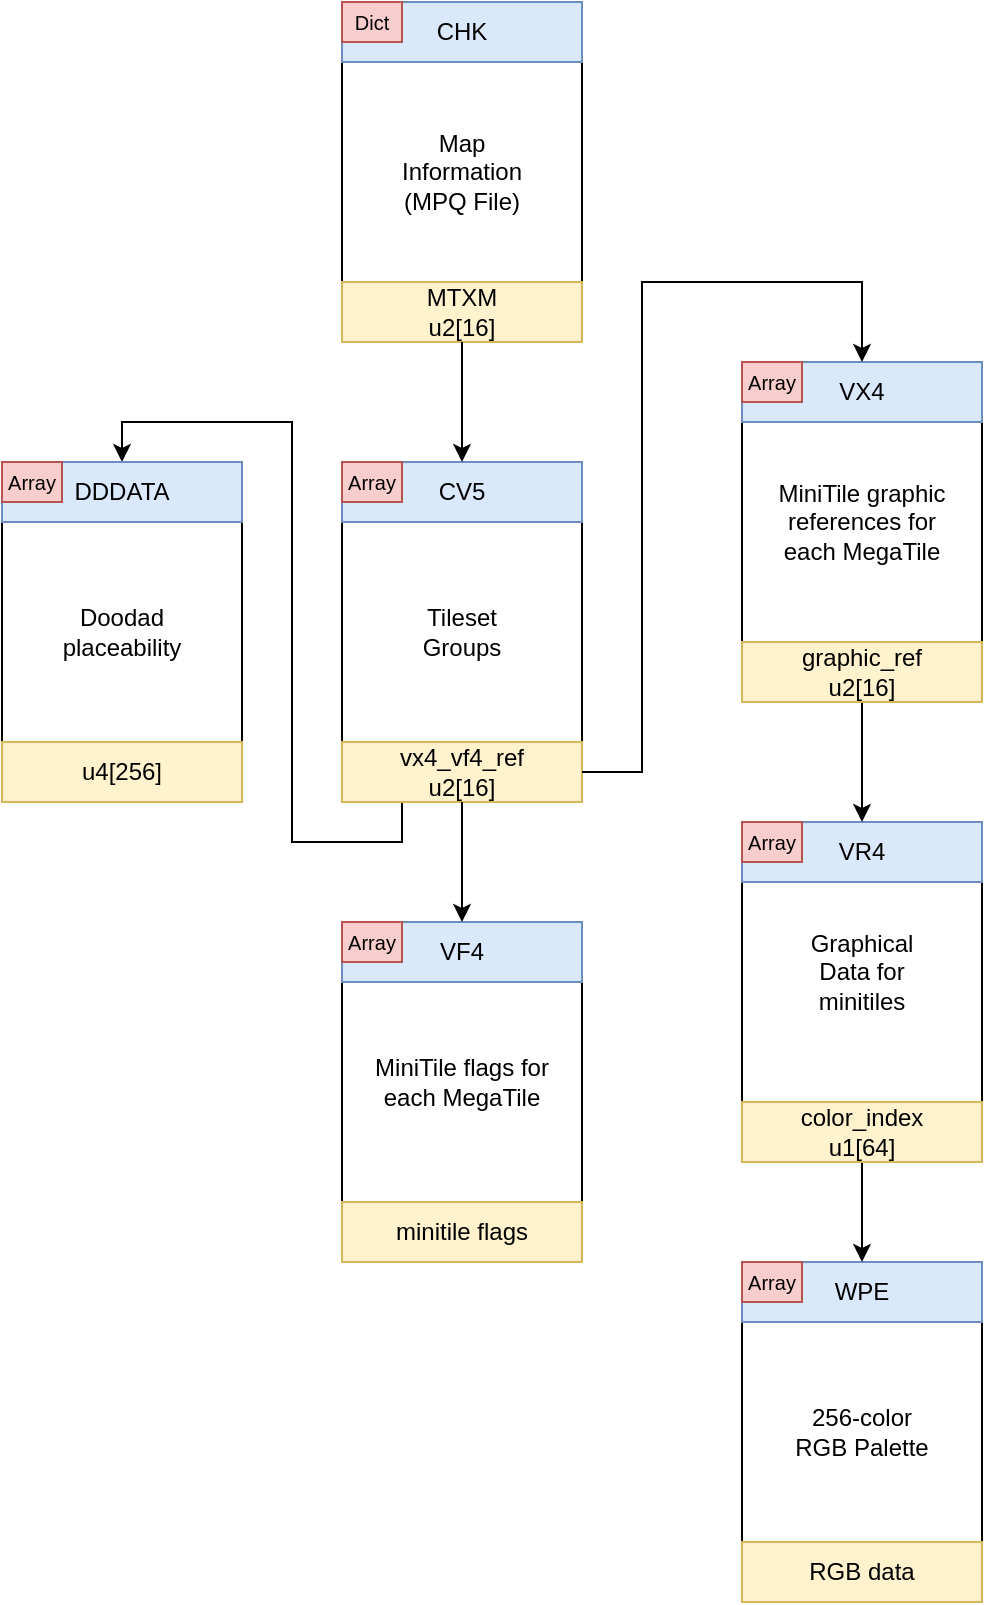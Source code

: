 <mxfile version="25.0.1">
  <diagram name="Seite-1" id="7351q9MtAz3J7EskulSJ">
    <mxGraphModel dx="1845" dy="1761" grid="1" gridSize="10" guides="1" tooltips="1" connect="1" arrows="1" fold="1" page="1" pageScale="1" pageWidth="827" pageHeight="1169" math="0" shadow="0">
      <root>
        <mxCell id="0" />
        <mxCell id="1" parent="0" />
        <mxCell id="4CX_WXpqvXqgN1A4HGdK-1" value="" style="rounded=0;whiteSpace=wrap;html=1;" vertex="1" parent="1">
          <mxGeometry x="150" y="140" width="120" height="170" as="geometry" />
        </mxCell>
        <mxCell id="4CX_WXpqvXqgN1A4HGdK-4" value="" style="rounded=0;whiteSpace=wrap;html=1;" vertex="1" parent="1">
          <mxGeometry x="150" y="370" width="120" height="170" as="geometry" />
        </mxCell>
        <mxCell id="4CX_WXpqvXqgN1A4HGdK-5" value="" style="rounded=0;whiteSpace=wrap;html=1;" vertex="1" parent="1">
          <mxGeometry x="350" y="90" width="120" height="170" as="geometry" />
        </mxCell>
        <mxCell id="4CX_WXpqvXqgN1A4HGdK-7" value="" style="rounded=0;whiteSpace=wrap;html=1;" vertex="1" parent="1">
          <mxGeometry x="350" y="320" width="120" height="170" as="geometry" />
        </mxCell>
        <mxCell id="4CX_WXpqvXqgN1A4HGdK-8" value="" style="rounded=0;whiteSpace=wrap;html=1;" vertex="1" parent="1">
          <mxGeometry x="350" y="540" width="120" height="170" as="geometry" />
        </mxCell>
        <mxCell id="4CX_WXpqvXqgN1A4HGdK-10" value="" style="rounded=0;whiteSpace=wrap;html=1;" vertex="1" parent="1">
          <mxGeometry x="150" y="-90" width="120" height="170" as="geometry" />
        </mxCell>
        <mxCell id="4CX_WXpqvXqgN1A4HGdK-11" value="CHK" style="rounded=0;whiteSpace=wrap;html=1;fillColor=#dae8fc;strokeColor=#6c8ebf;" vertex="1" parent="1">
          <mxGeometry x="150" y="-90" width="120" height="30" as="geometry" />
        </mxCell>
        <mxCell id="4CX_WXpqvXqgN1A4HGdK-12" value="CV5" style="rounded=0;whiteSpace=wrap;html=1;fillColor=#dae8fc;strokeColor=#6c8ebf;" vertex="1" parent="1">
          <mxGeometry x="150" y="140" width="120" height="30" as="geometry" />
        </mxCell>
        <mxCell id="4CX_WXpqvXqgN1A4HGdK-13" value="VF4" style="rounded=0;whiteSpace=wrap;html=1;fillColor=#dae8fc;strokeColor=#6c8ebf;" vertex="1" parent="1">
          <mxGeometry x="150" y="370" width="120" height="30" as="geometry" />
        </mxCell>
        <mxCell id="4CX_WXpqvXqgN1A4HGdK-14" value="VX4" style="rounded=0;whiteSpace=wrap;html=1;fillColor=#dae8fc;strokeColor=#6c8ebf;" vertex="1" parent="1">
          <mxGeometry x="350" y="90" width="120" height="30" as="geometry" />
        </mxCell>
        <mxCell id="4CX_WXpqvXqgN1A4HGdK-16" value="VR4" style="rounded=0;whiteSpace=wrap;html=1;fillColor=#dae8fc;strokeColor=#6c8ebf;" vertex="1" parent="1">
          <mxGeometry x="350" y="320" width="120" height="30" as="geometry" />
        </mxCell>
        <mxCell id="4CX_WXpqvXqgN1A4HGdK-18" value="WPE" style="rounded=0;whiteSpace=wrap;html=1;fillColor=#dae8fc;strokeColor=#6c8ebf;" vertex="1" parent="1">
          <mxGeometry x="350" y="540" width="120" height="30" as="geometry" />
        </mxCell>
        <mxCell id="4CX_WXpqvXqgN1A4HGdK-19" value="MTXM&lt;div&gt;u2[16]&lt;/div&gt;" style="rounded=0;whiteSpace=wrap;html=1;fillColor=#fff2cc;strokeColor=#d6b656;" vertex="1" parent="1">
          <mxGeometry x="150" y="50" width="120" height="30" as="geometry" />
        </mxCell>
        <mxCell id="4CX_WXpqvXqgN1A4HGdK-23" value="" style="endArrow=classic;html=1;rounded=0;exitX=0.5;exitY=1;exitDx=0;exitDy=0;entryX=0.5;entryY=0;entryDx=0;entryDy=0;" edge="1" parent="1" source="4CX_WXpqvXqgN1A4HGdK-19" target="4CX_WXpqvXqgN1A4HGdK-12">
          <mxGeometry width="50" height="50" relative="1" as="geometry">
            <mxPoint x="470" y="270" as="sourcePoint" />
            <mxPoint x="520" y="220" as="targetPoint" />
          </mxGeometry>
        </mxCell>
        <mxCell id="4CX_WXpqvXqgN1A4HGdK-42" style="edgeStyle=orthogonalEdgeStyle;rounded=0;orthogonalLoop=1;jettySize=auto;html=1;exitX=0.25;exitY=1;exitDx=0;exitDy=0;entryX=0.5;entryY=0;entryDx=0;entryDy=0;" edge="1" parent="1" source="4CX_WXpqvXqgN1A4HGdK-24" target="4CX_WXpqvXqgN1A4HGdK-40">
          <mxGeometry relative="1" as="geometry" />
        </mxCell>
        <mxCell id="4CX_WXpqvXqgN1A4HGdK-24" value="vx4_vf4_ref&lt;div&gt;u2[16]&lt;/div&gt;" style="rounded=0;whiteSpace=wrap;html=1;fillColor=#fff2cc;strokeColor=#d6b656;" vertex="1" parent="1">
          <mxGeometry x="150" y="280" width="120" height="30" as="geometry" />
        </mxCell>
        <mxCell id="4CX_WXpqvXqgN1A4HGdK-25" value="" style="endArrow=classic;html=1;rounded=0;exitX=0.5;exitY=1;exitDx=0;exitDy=0;entryX=0.5;entryY=0;entryDx=0;entryDy=0;" edge="1" parent="1" source="4CX_WXpqvXqgN1A4HGdK-24" target="4CX_WXpqvXqgN1A4HGdK-13">
          <mxGeometry width="50" height="50" relative="1" as="geometry">
            <mxPoint x="410" y="270" as="sourcePoint" />
            <mxPoint x="460" y="220" as="targetPoint" />
          </mxGeometry>
        </mxCell>
        <mxCell id="4CX_WXpqvXqgN1A4HGdK-26" value="" style="endArrow=classic;html=1;rounded=0;exitX=1;exitY=0.5;exitDx=0;exitDy=0;entryX=0.5;entryY=0;entryDx=0;entryDy=0;" edge="1" parent="1" source="4CX_WXpqvXqgN1A4HGdK-24" target="4CX_WXpqvXqgN1A4HGdK-14">
          <mxGeometry width="50" height="50" relative="1" as="geometry">
            <mxPoint x="410" y="270" as="sourcePoint" />
            <mxPoint x="460" y="220" as="targetPoint" />
            <Array as="points">
              <mxPoint x="300" y="295" />
              <mxPoint x="300" y="50" />
              <mxPoint x="410" y="50" />
            </Array>
          </mxGeometry>
        </mxCell>
        <mxCell id="4CX_WXpqvXqgN1A4HGdK-56" style="edgeStyle=orthogonalEdgeStyle;rounded=0;orthogonalLoop=1;jettySize=auto;html=1;exitX=0.5;exitY=1;exitDx=0;exitDy=0;entryX=0.5;entryY=0;entryDx=0;entryDy=0;" edge="1" parent="1" source="4CX_WXpqvXqgN1A4HGdK-28" target="4CX_WXpqvXqgN1A4HGdK-16">
          <mxGeometry relative="1" as="geometry" />
        </mxCell>
        <mxCell id="4CX_WXpqvXqgN1A4HGdK-28" value="graphic_ref&lt;div&gt;u2[16]&lt;/div&gt;" style="rounded=0;whiteSpace=wrap;html=1;fillColor=#fff2cc;strokeColor=#d6b656;" vertex="1" parent="1">
          <mxGeometry x="350" y="230" width="120" height="30" as="geometry" />
        </mxCell>
        <mxCell id="4CX_WXpqvXqgN1A4HGdK-58" style="edgeStyle=orthogonalEdgeStyle;rounded=0;orthogonalLoop=1;jettySize=auto;html=1;exitX=0.5;exitY=1;exitDx=0;exitDy=0;entryX=0.5;entryY=0;entryDx=0;entryDy=0;" edge="1" parent="1" source="4CX_WXpqvXqgN1A4HGdK-34" target="4CX_WXpqvXqgN1A4HGdK-18">
          <mxGeometry relative="1" as="geometry" />
        </mxCell>
        <mxCell id="4CX_WXpqvXqgN1A4HGdK-34" value="color_index&lt;div&gt;u1[64]&lt;/div&gt;" style="rounded=0;whiteSpace=wrap;html=1;fillColor=#fff2cc;strokeColor=#d6b656;" vertex="1" parent="1">
          <mxGeometry x="350" y="460" width="120" height="30" as="geometry" />
        </mxCell>
        <mxCell id="4CX_WXpqvXqgN1A4HGdK-35" value="RGB data" style="rounded=0;whiteSpace=wrap;html=1;fillColor=#fff2cc;strokeColor=#d6b656;" vertex="1" parent="1">
          <mxGeometry x="350" y="680" width="120" height="30" as="geometry" />
        </mxCell>
        <mxCell id="4CX_WXpqvXqgN1A4HGdK-36" value="minitile flags" style="rounded=0;whiteSpace=wrap;html=1;fillColor=#fff2cc;strokeColor=#d6b656;" vertex="1" parent="1">
          <mxGeometry x="150" y="510" width="120" height="30" as="geometry" />
        </mxCell>
        <mxCell id="4CX_WXpqvXqgN1A4HGdK-37" value="Map Information&lt;div&gt;(MPQ File)&lt;/div&gt;" style="text;html=1;align=center;verticalAlign=middle;whiteSpace=wrap;rounded=0;" vertex="1" parent="1">
          <mxGeometry x="180" y="-20" width="60" height="30" as="geometry" />
        </mxCell>
        <mxCell id="4CX_WXpqvXqgN1A4HGdK-38" value="Array" style="rounded=0;whiteSpace=wrap;html=1;fillColor=#f8cecc;strokeColor=#b85450;fontSize=10;" vertex="1" parent="1">
          <mxGeometry x="150" y="140" width="30" height="20" as="geometry" />
        </mxCell>
        <mxCell id="4CX_WXpqvXqgN1A4HGdK-39" value="" style="rounded=0;whiteSpace=wrap;html=1;" vertex="1" parent="1">
          <mxGeometry x="-20" y="140" width="120" height="170" as="geometry" />
        </mxCell>
        <mxCell id="4CX_WXpqvXqgN1A4HGdK-40" value="DDDATA" style="rounded=0;whiteSpace=wrap;html=1;fillColor=#dae8fc;strokeColor=#6c8ebf;" vertex="1" parent="1">
          <mxGeometry x="-20" y="140" width="120" height="30" as="geometry" />
        </mxCell>
        <mxCell id="4CX_WXpqvXqgN1A4HGdK-41" value="u4[256]" style="rounded=0;whiteSpace=wrap;html=1;fillColor=#fff2cc;strokeColor=#d6b656;" vertex="1" parent="1">
          <mxGeometry x="-20" y="280" width="120" height="30" as="geometry" />
        </mxCell>
        <mxCell id="4CX_WXpqvXqgN1A4HGdK-43" value="Array" style="rounded=0;whiteSpace=wrap;html=1;fillColor=#f8cecc;strokeColor=#b85450;fontSize=10;" vertex="1" parent="1">
          <mxGeometry x="350" y="90" width="30" height="20" as="geometry" />
        </mxCell>
        <mxCell id="4CX_WXpqvXqgN1A4HGdK-44" value="Array" style="rounded=0;whiteSpace=wrap;html=1;fillColor=#f8cecc;strokeColor=#b85450;fontSize=10;" vertex="1" parent="1">
          <mxGeometry x="350" y="320" width="30" height="20" as="geometry" />
        </mxCell>
        <mxCell id="4CX_WXpqvXqgN1A4HGdK-45" value="Array" style="rounded=0;whiteSpace=wrap;html=1;fillColor=#f8cecc;strokeColor=#b85450;fontSize=10;" vertex="1" parent="1">
          <mxGeometry x="350" y="540" width="30" height="20" as="geometry" />
        </mxCell>
        <mxCell id="4CX_WXpqvXqgN1A4HGdK-46" value="Array" style="rounded=0;whiteSpace=wrap;html=1;fillColor=#f8cecc;strokeColor=#b85450;fontSize=10;" vertex="1" parent="1">
          <mxGeometry x="150" y="370" width="30" height="20" as="geometry" />
        </mxCell>
        <mxCell id="4CX_WXpqvXqgN1A4HGdK-49" value="Array" style="rounded=0;whiteSpace=wrap;html=1;fillColor=#f8cecc;strokeColor=#b85450;fontSize=10;" vertex="1" parent="1">
          <mxGeometry x="-20" y="140" width="30" height="20" as="geometry" />
        </mxCell>
        <mxCell id="4CX_WXpqvXqgN1A4HGdK-50" value="Dict" style="rounded=0;whiteSpace=wrap;html=1;fillColor=#f8cecc;strokeColor=#b85450;fontSize=10;" vertex="1" parent="1">
          <mxGeometry x="150" y="-90" width="30" height="20" as="geometry" />
        </mxCell>
        <mxCell id="4CX_WXpqvXqgN1A4HGdK-51" value="Tileset Groups" style="text;html=1;align=center;verticalAlign=middle;whiteSpace=wrap;rounded=0;" vertex="1" parent="1">
          <mxGeometry x="180" y="210" width="60" height="30" as="geometry" />
        </mxCell>
        <mxCell id="4CX_WXpqvXqgN1A4HGdK-52" value="MiniTile flags for each MegaTile" style="text;html=1;align=center;verticalAlign=middle;whiteSpace=wrap;rounded=0;" vertex="1" parent="1">
          <mxGeometry x="160" y="420" width="100" height="60" as="geometry" />
        </mxCell>
        <mxCell id="4CX_WXpqvXqgN1A4HGdK-53" value="MiniTile graphic references for each MegaTile" style="text;html=1;align=center;verticalAlign=middle;whiteSpace=wrap;rounded=0;" vertex="1" parent="1">
          <mxGeometry x="362" y="150" width="96" height="40" as="geometry" />
        </mxCell>
        <mxCell id="4CX_WXpqvXqgN1A4HGdK-59" value="Graphical Data for minitiles" style="text;html=1;align=center;verticalAlign=middle;whiteSpace=wrap;rounded=0;" vertex="1" parent="1">
          <mxGeometry x="375" y="370" width="70" height="50" as="geometry" />
        </mxCell>
        <mxCell id="4CX_WXpqvXqgN1A4HGdK-60" value="256-color RGB Palette" style="text;html=1;align=center;verticalAlign=middle;whiteSpace=wrap;rounded=0;" vertex="1" parent="1">
          <mxGeometry x="371" y="610" width="78" height="30" as="geometry" />
        </mxCell>
        <mxCell id="4CX_WXpqvXqgN1A4HGdK-61" value="Doodad placeability" style="text;html=1;align=center;verticalAlign=middle;whiteSpace=wrap;rounded=0;" vertex="1" parent="1">
          <mxGeometry x="10" y="210" width="60" height="30" as="geometry" />
        </mxCell>
      </root>
    </mxGraphModel>
  </diagram>
</mxfile>
